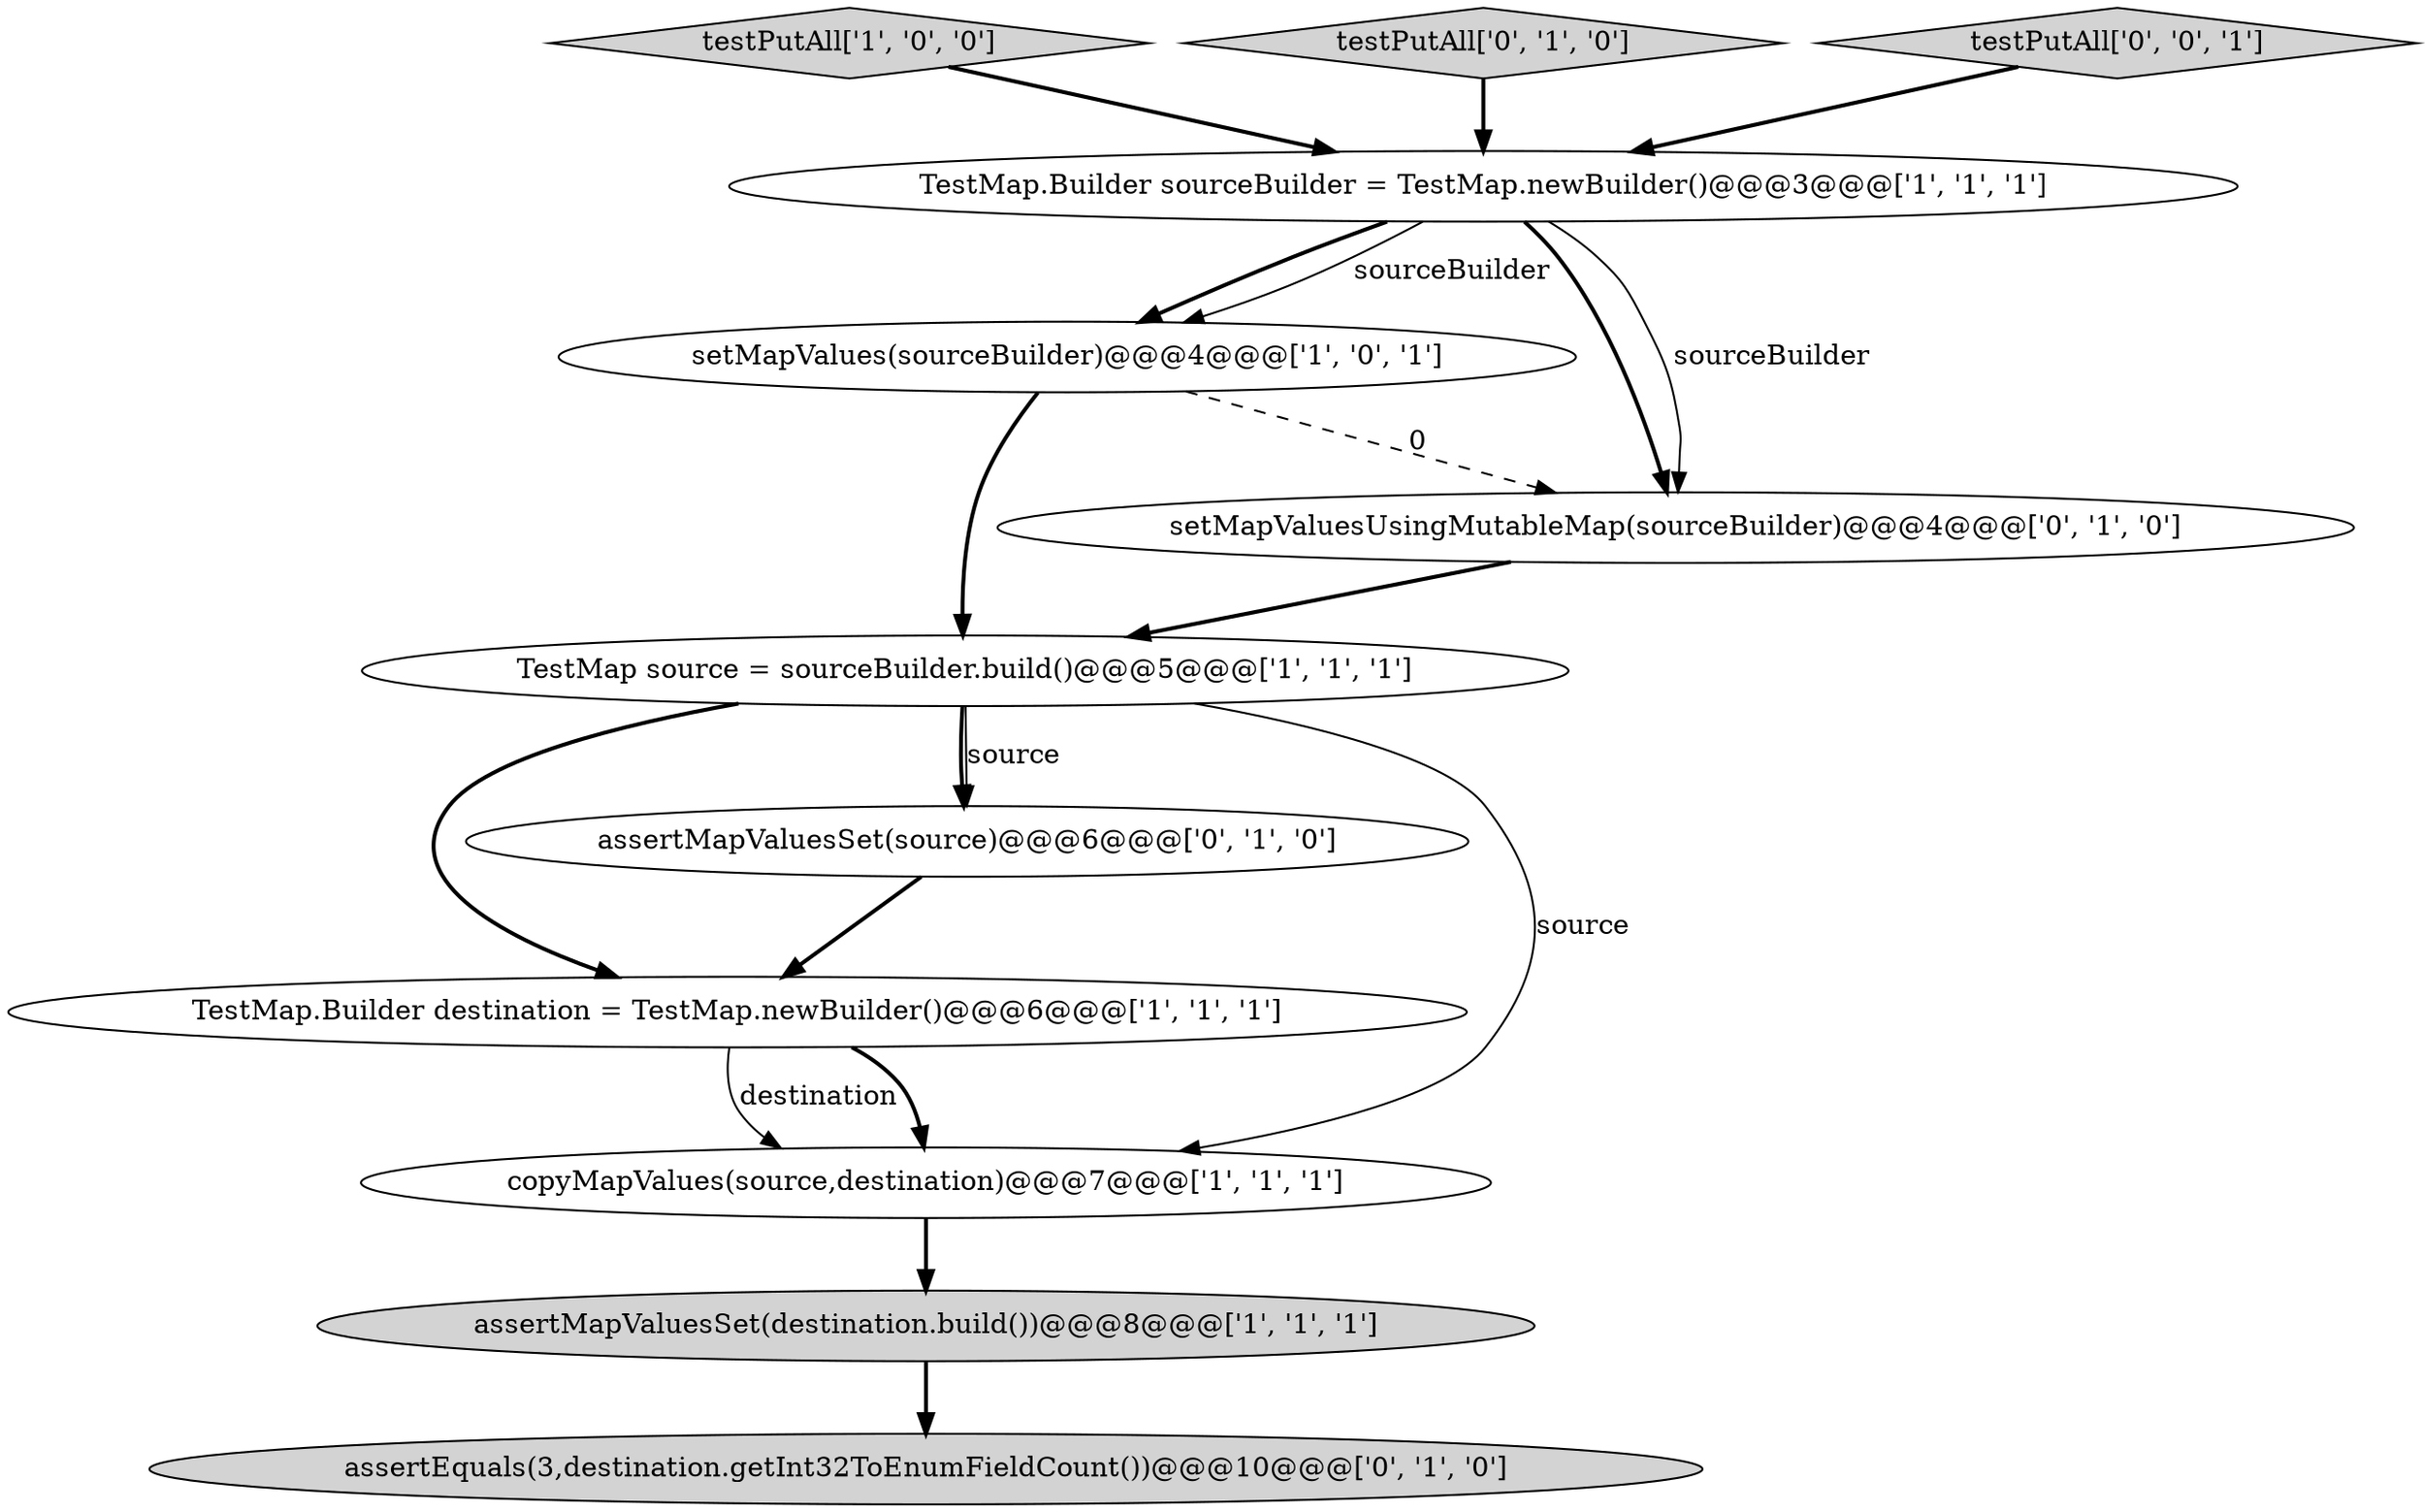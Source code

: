 digraph {
0 [style = filled, label = "setMapValues(sourceBuilder)@@@4@@@['1', '0', '1']", fillcolor = white, shape = ellipse image = "AAA0AAABBB1BBB"];
6 [style = filled, label = "testPutAll['1', '0', '0']", fillcolor = lightgray, shape = diamond image = "AAA0AAABBB1BBB"];
9 [style = filled, label = "testPutAll['0', '1', '0']", fillcolor = lightgray, shape = diamond image = "AAA0AAABBB2BBB"];
4 [style = filled, label = "assertMapValuesSet(destination.build())@@@8@@@['1', '1', '1']", fillcolor = lightgray, shape = ellipse image = "AAA0AAABBB1BBB"];
10 [style = filled, label = "assertEquals(3,destination.getInt32ToEnumFieldCount())@@@10@@@['0', '1', '0']", fillcolor = lightgray, shape = ellipse image = "AAA1AAABBB2BBB"];
1 [style = filled, label = "TestMap source = sourceBuilder.build()@@@5@@@['1', '1', '1']", fillcolor = white, shape = ellipse image = "AAA0AAABBB1BBB"];
2 [style = filled, label = "TestMap.Builder sourceBuilder = TestMap.newBuilder()@@@3@@@['1', '1', '1']", fillcolor = white, shape = ellipse image = "AAA0AAABBB1BBB"];
11 [style = filled, label = "testPutAll['0', '0', '1']", fillcolor = lightgray, shape = diamond image = "AAA0AAABBB3BBB"];
7 [style = filled, label = "setMapValuesUsingMutableMap(sourceBuilder)@@@4@@@['0', '1', '0']", fillcolor = white, shape = ellipse image = "AAA1AAABBB2BBB"];
5 [style = filled, label = "TestMap.Builder destination = TestMap.newBuilder()@@@6@@@['1', '1', '1']", fillcolor = white, shape = ellipse image = "AAA0AAABBB1BBB"];
8 [style = filled, label = "assertMapValuesSet(source)@@@6@@@['0', '1', '0']", fillcolor = white, shape = ellipse image = "AAA1AAABBB2BBB"];
3 [style = filled, label = "copyMapValues(source,destination)@@@7@@@['1', '1', '1']", fillcolor = white, shape = ellipse image = "AAA0AAABBB1BBB"];
4->10 [style = bold, label=""];
5->3 [style = solid, label="destination"];
2->7 [style = bold, label=""];
1->8 [style = bold, label=""];
11->2 [style = bold, label=""];
2->0 [style = bold, label=""];
9->2 [style = bold, label=""];
5->3 [style = bold, label=""];
7->1 [style = bold, label=""];
0->7 [style = dashed, label="0"];
2->7 [style = solid, label="sourceBuilder"];
1->8 [style = solid, label="source"];
8->5 [style = bold, label=""];
1->3 [style = solid, label="source"];
3->4 [style = bold, label=""];
0->1 [style = bold, label=""];
2->0 [style = solid, label="sourceBuilder"];
6->2 [style = bold, label=""];
1->5 [style = bold, label=""];
}
